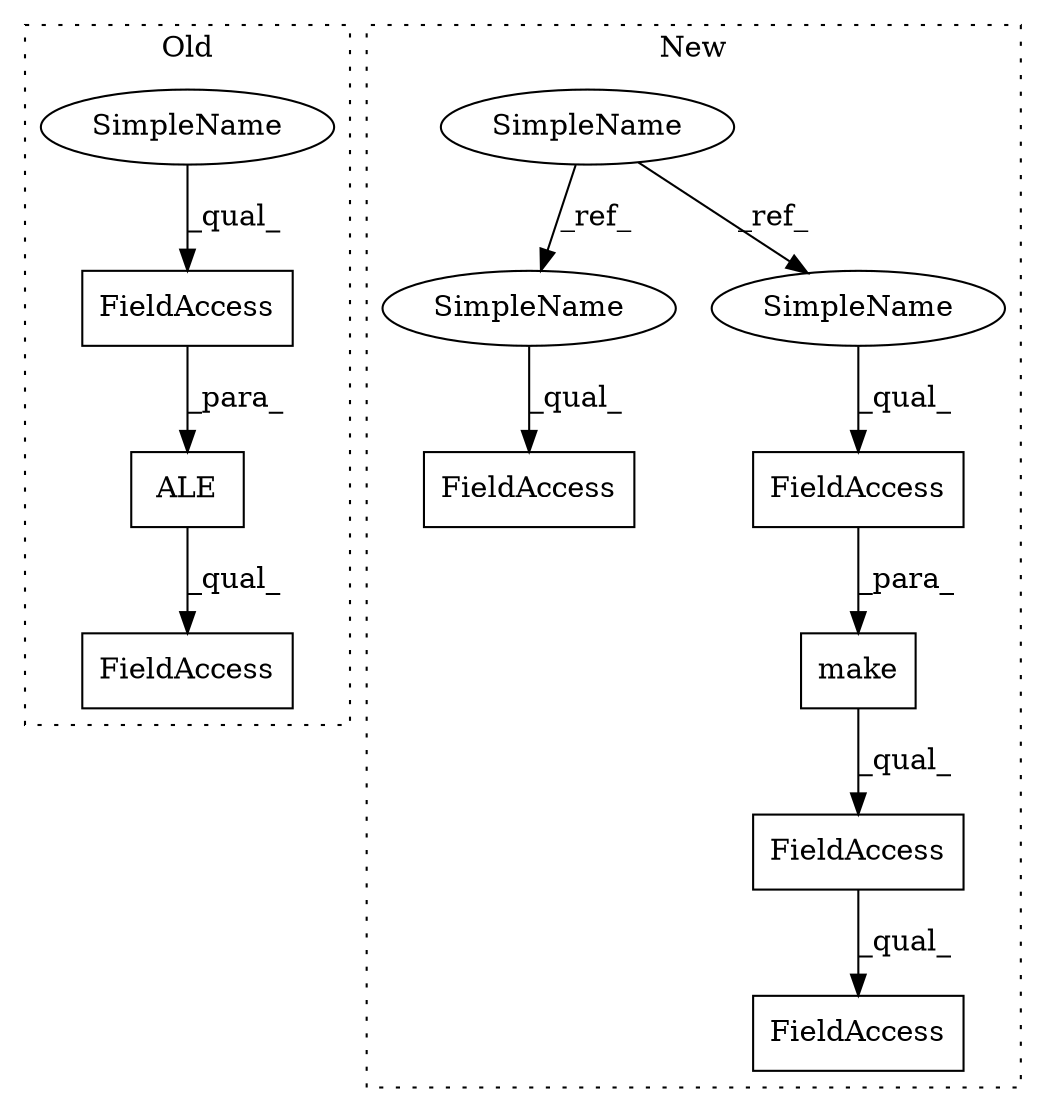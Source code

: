 digraph G {
subgraph cluster0 {
1 [label="ALE" a="32" s="4273,4309" l="4,1" shape="box"];
5 [label="FieldAccess" a="22" s="4286" l="12" shape="box"];
6 [label="FieldAccess" a="22" s="4441" l="21" shape="box"];
12 [label="SimpleName" a="42" s="4286" l="4" shape="ellipse"];
label = "Old";
style="dotted";
}
subgraph cluster1 {
2 [label="make" a="32" s="4326,4339" l="5,1" shape="box"];
3 [label="FieldAccess" a="22" s="4553" l="18" shape="box"];
4 [label="FieldAccess" a="22" s="4553" l="16" shape="box"];
7 [label="FieldAccess" a="22" s="4331" l="8" shape="box"];
8 [label="SimpleName" a="42" s="3968" l="4" shape="ellipse"];
9 [label="FieldAccess" a="22" s="4433" l="8" shape="box"];
10 [label="SimpleName" a="42" s="4433" l="4" shape="ellipse"];
11 [label="SimpleName" a="42" s="4331" l="4" shape="ellipse"];
label = "New";
style="dotted";
}
1 -> 6 [label="_qual_"];
2 -> 4 [label="_qual_"];
4 -> 3 [label="_qual_"];
5 -> 1 [label="_para_"];
7 -> 2 [label="_para_"];
8 -> 11 [label="_ref_"];
8 -> 10 [label="_ref_"];
10 -> 9 [label="_qual_"];
11 -> 7 [label="_qual_"];
12 -> 5 [label="_qual_"];
}